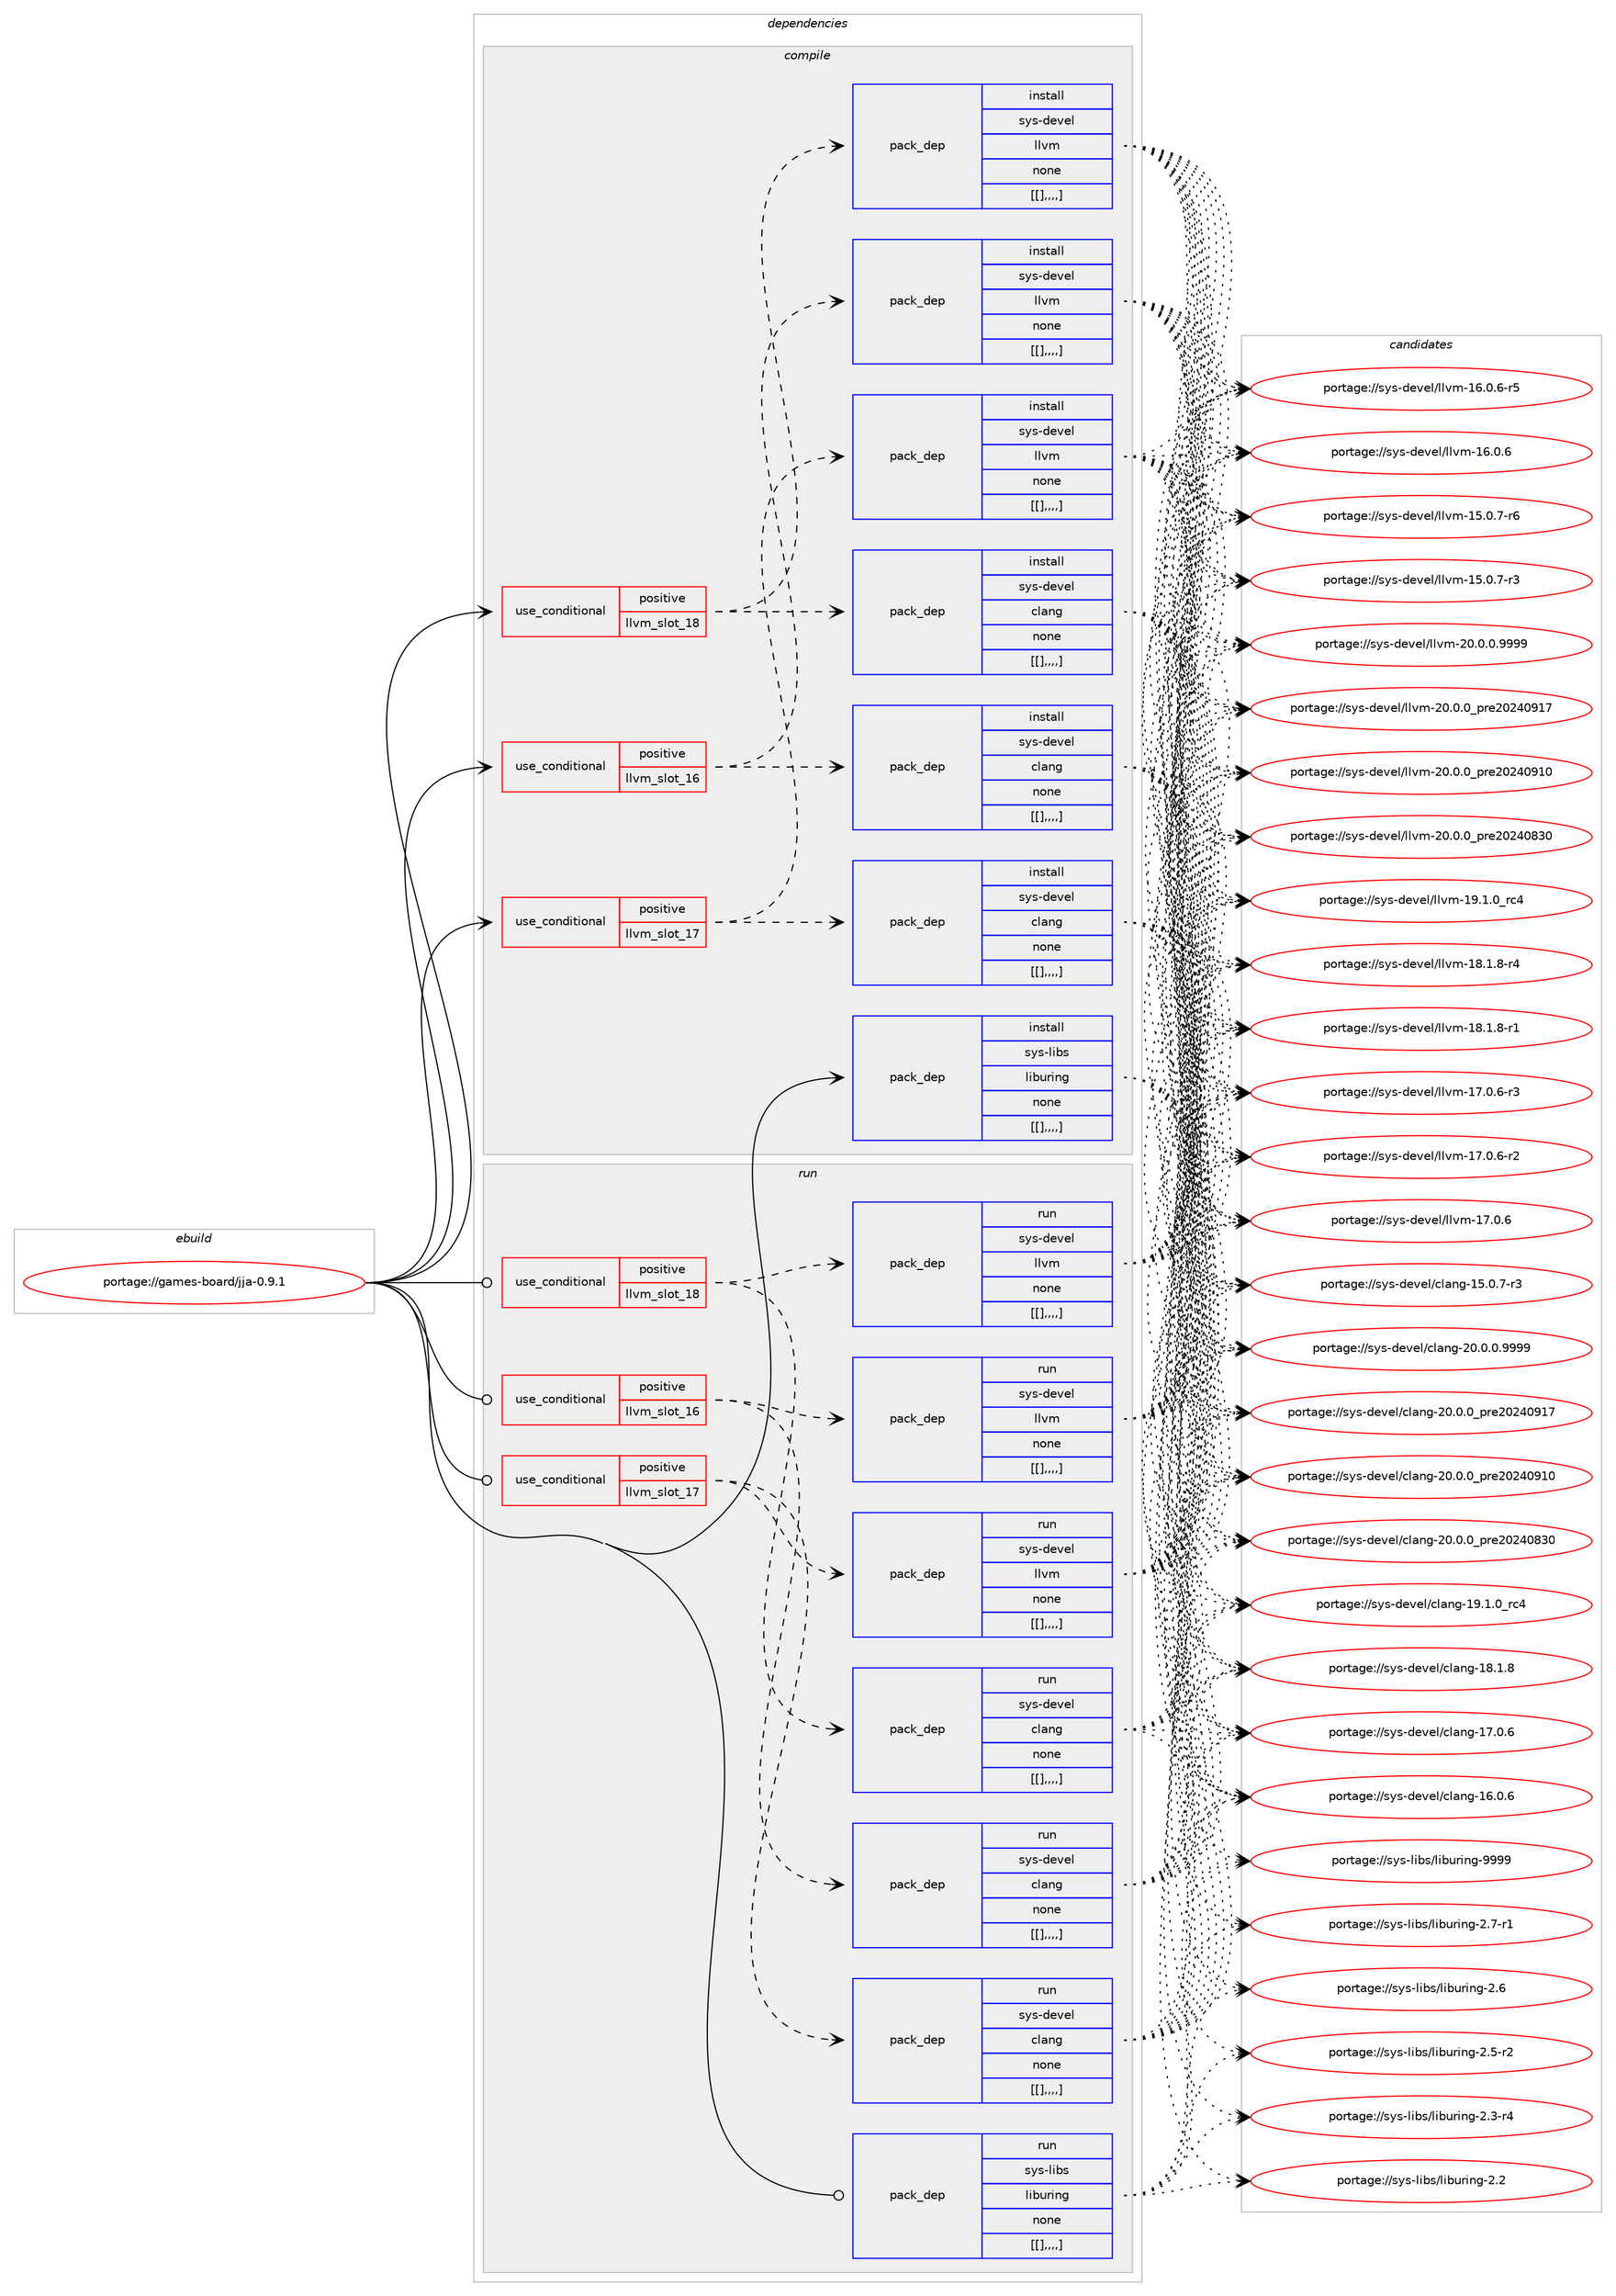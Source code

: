 digraph prolog {

# *************
# Graph options
# *************

newrank=true;
concentrate=true;
compound=true;
graph [rankdir=LR,fontname=Helvetica,fontsize=10,ranksep=1.5];#, ranksep=2.5, nodesep=0.2];
edge  [arrowhead=vee];
node  [fontname=Helvetica,fontsize=10];

# **********
# The ebuild
# **********

subgraph cluster_leftcol {
color=gray;
label=<<i>ebuild</i>>;
id [label="portage://games-board/jja-0.9.1", color=red, width=4, href="../games-board/jja-0.9.1.svg"];
}

# ****************
# The dependencies
# ****************

subgraph cluster_midcol {
color=gray;
label=<<i>dependencies</i>>;
subgraph cluster_compile {
fillcolor="#eeeeee";
style=filled;
label=<<i>compile</i>>;
subgraph cond64928 {
dependency230025 [label=<<TABLE BORDER="0" CELLBORDER="1" CELLSPACING="0" CELLPADDING="4"><TR><TD ROWSPAN="3" CELLPADDING="10">use_conditional</TD></TR><TR><TD>positive</TD></TR><TR><TD>llvm_slot_16</TD></TR></TABLE>>, shape=none, color=red];
subgraph pack163625 {
dependency230026 [label=<<TABLE BORDER="0" CELLBORDER="1" CELLSPACING="0" CELLPADDING="4" WIDTH="220"><TR><TD ROWSPAN="6" CELLPADDING="30">pack_dep</TD></TR><TR><TD WIDTH="110">install</TD></TR><TR><TD>sys-devel</TD></TR><TR><TD>clang</TD></TR><TR><TD>none</TD></TR><TR><TD>[[],,,,]</TD></TR></TABLE>>, shape=none, color=blue];
}
dependency230025:e -> dependency230026:w [weight=20,style="dashed",arrowhead="vee"];
subgraph pack163626 {
dependency230027 [label=<<TABLE BORDER="0" CELLBORDER="1" CELLSPACING="0" CELLPADDING="4" WIDTH="220"><TR><TD ROWSPAN="6" CELLPADDING="30">pack_dep</TD></TR><TR><TD WIDTH="110">install</TD></TR><TR><TD>sys-devel</TD></TR><TR><TD>llvm</TD></TR><TR><TD>none</TD></TR><TR><TD>[[],,,,]</TD></TR></TABLE>>, shape=none, color=blue];
}
dependency230025:e -> dependency230027:w [weight=20,style="dashed",arrowhead="vee"];
}
id:e -> dependency230025:w [weight=20,style="solid",arrowhead="vee"];
subgraph cond64929 {
dependency230028 [label=<<TABLE BORDER="0" CELLBORDER="1" CELLSPACING="0" CELLPADDING="4"><TR><TD ROWSPAN="3" CELLPADDING="10">use_conditional</TD></TR><TR><TD>positive</TD></TR><TR><TD>llvm_slot_17</TD></TR></TABLE>>, shape=none, color=red];
subgraph pack163627 {
dependency230029 [label=<<TABLE BORDER="0" CELLBORDER="1" CELLSPACING="0" CELLPADDING="4" WIDTH="220"><TR><TD ROWSPAN="6" CELLPADDING="30">pack_dep</TD></TR><TR><TD WIDTH="110">install</TD></TR><TR><TD>sys-devel</TD></TR><TR><TD>clang</TD></TR><TR><TD>none</TD></TR><TR><TD>[[],,,,]</TD></TR></TABLE>>, shape=none, color=blue];
}
dependency230028:e -> dependency230029:w [weight=20,style="dashed",arrowhead="vee"];
subgraph pack163628 {
dependency230030 [label=<<TABLE BORDER="0" CELLBORDER="1" CELLSPACING="0" CELLPADDING="4" WIDTH="220"><TR><TD ROWSPAN="6" CELLPADDING="30">pack_dep</TD></TR><TR><TD WIDTH="110">install</TD></TR><TR><TD>sys-devel</TD></TR><TR><TD>llvm</TD></TR><TR><TD>none</TD></TR><TR><TD>[[],,,,]</TD></TR></TABLE>>, shape=none, color=blue];
}
dependency230028:e -> dependency230030:w [weight=20,style="dashed",arrowhead="vee"];
}
id:e -> dependency230028:w [weight=20,style="solid",arrowhead="vee"];
subgraph cond64930 {
dependency230031 [label=<<TABLE BORDER="0" CELLBORDER="1" CELLSPACING="0" CELLPADDING="4"><TR><TD ROWSPAN="3" CELLPADDING="10">use_conditional</TD></TR><TR><TD>positive</TD></TR><TR><TD>llvm_slot_18</TD></TR></TABLE>>, shape=none, color=red];
subgraph pack163629 {
dependency230032 [label=<<TABLE BORDER="0" CELLBORDER="1" CELLSPACING="0" CELLPADDING="4" WIDTH="220"><TR><TD ROWSPAN="6" CELLPADDING="30">pack_dep</TD></TR><TR><TD WIDTH="110">install</TD></TR><TR><TD>sys-devel</TD></TR><TR><TD>clang</TD></TR><TR><TD>none</TD></TR><TR><TD>[[],,,,]</TD></TR></TABLE>>, shape=none, color=blue];
}
dependency230031:e -> dependency230032:w [weight=20,style="dashed",arrowhead="vee"];
subgraph pack163630 {
dependency230033 [label=<<TABLE BORDER="0" CELLBORDER="1" CELLSPACING="0" CELLPADDING="4" WIDTH="220"><TR><TD ROWSPAN="6" CELLPADDING="30">pack_dep</TD></TR><TR><TD WIDTH="110">install</TD></TR><TR><TD>sys-devel</TD></TR><TR><TD>llvm</TD></TR><TR><TD>none</TD></TR><TR><TD>[[],,,,]</TD></TR></TABLE>>, shape=none, color=blue];
}
dependency230031:e -> dependency230033:w [weight=20,style="dashed",arrowhead="vee"];
}
id:e -> dependency230031:w [weight=20,style="solid",arrowhead="vee"];
subgraph pack163631 {
dependency230034 [label=<<TABLE BORDER="0" CELLBORDER="1" CELLSPACING="0" CELLPADDING="4" WIDTH="220"><TR><TD ROWSPAN="6" CELLPADDING="30">pack_dep</TD></TR><TR><TD WIDTH="110">install</TD></TR><TR><TD>sys-libs</TD></TR><TR><TD>liburing</TD></TR><TR><TD>none</TD></TR><TR><TD>[[],,,,]</TD></TR></TABLE>>, shape=none, color=blue];
}
id:e -> dependency230034:w [weight=20,style="solid",arrowhead="vee"];
}
subgraph cluster_compileandrun {
fillcolor="#eeeeee";
style=filled;
label=<<i>compile and run</i>>;
}
subgraph cluster_run {
fillcolor="#eeeeee";
style=filled;
label=<<i>run</i>>;
subgraph cond64931 {
dependency230035 [label=<<TABLE BORDER="0" CELLBORDER="1" CELLSPACING="0" CELLPADDING="4"><TR><TD ROWSPAN="3" CELLPADDING="10">use_conditional</TD></TR><TR><TD>positive</TD></TR><TR><TD>llvm_slot_16</TD></TR></TABLE>>, shape=none, color=red];
subgraph pack163632 {
dependency230036 [label=<<TABLE BORDER="0" CELLBORDER="1" CELLSPACING="0" CELLPADDING="4" WIDTH="220"><TR><TD ROWSPAN="6" CELLPADDING="30">pack_dep</TD></TR><TR><TD WIDTH="110">run</TD></TR><TR><TD>sys-devel</TD></TR><TR><TD>clang</TD></TR><TR><TD>none</TD></TR><TR><TD>[[],,,,]</TD></TR></TABLE>>, shape=none, color=blue];
}
dependency230035:e -> dependency230036:w [weight=20,style="dashed",arrowhead="vee"];
subgraph pack163633 {
dependency230037 [label=<<TABLE BORDER="0" CELLBORDER="1" CELLSPACING="0" CELLPADDING="4" WIDTH="220"><TR><TD ROWSPAN="6" CELLPADDING="30">pack_dep</TD></TR><TR><TD WIDTH="110">run</TD></TR><TR><TD>sys-devel</TD></TR><TR><TD>llvm</TD></TR><TR><TD>none</TD></TR><TR><TD>[[],,,,]</TD></TR></TABLE>>, shape=none, color=blue];
}
dependency230035:e -> dependency230037:w [weight=20,style="dashed",arrowhead="vee"];
}
id:e -> dependency230035:w [weight=20,style="solid",arrowhead="odot"];
subgraph cond64932 {
dependency230038 [label=<<TABLE BORDER="0" CELLBORDER="1" CELLSPACING="0" CELLPADDING="4"><TR><TD ROWSPAN="3" CELLPADDING="10">use_conditional</TD></TR><TR><TD>positive</TD></TR><TR><TD>llvm_slot_17</TD></TR></TABLE>>, shape=none, color=red];
subgraph pack163634 {
dependency230039 [label=<<TABLE BORDER="0" CELLBORDER="1" CELLSPACING="0" CELLPADDING="4" WIDTH="220"><TR><TD ROWSPAN="6" CELLPADDING="30">pack_dep</TD></TR><TR><TD WIDTH="110">run</TD></TR><TR><TD>sys-devel</TD></TR><TR><TD>clang</TD></TR><TR><TD>none</TD></TR><TR><TD>[[],,,,]</TD></TR></TABLE>>, shape=none, color=blue];
}
dependency230038:e -> dependency230039:w [weight=20,style="dashed",arrowhead="vee"];
subgraph pack163635 {
dependency230040 [label=<<TABLE BORDER="0" CELLBORDER="1" CELLSPACING="0" CELLPADDING="4" WIDTH="220"><TR><TD ROWSPAN="6" CELLPADDING="30">pack_dep</TD></TR><TR><TD WIDTH="110">run</TD></TR><TR><TD>sys-devel</TD></TR><TR><TD>llvm</TD></TR><TR><TD>none</TD></TR><TR><TD>[[],,,,]</TD></TR></TABLE>>, shape=none, color=blue];
}
dependency230038:e -> dependency230040:w [weight=20,style="dashed",arrowhead="vee"];
}
id:e -> dependency230038:w [weight=20,style="solid",arrowhead="odot"];
subgraph cond64933 {
dependency230041 [label=<<TABLE BORDER="0" CELLBORDER="1" CELLSPACING="0" CELLPADDING="4"><TR><TD ROWSPAN="3" CELLPADDING="10">use_conditional</TD></TR><TR><TD>positive</TD></TR><TR><TD>llvm_slot_18</TD></TR></TABLE>>, shape=none, color=red];
subgraph pack163636 {
dependency230042 [label=<<TABLE BORDER="0" CELLBORDER="1" CELLSPACING="0" CELLPADDING="4" WIDTH="220"><TR><TD ROWSPAN="6" CELLPADDING="30">pack_dep</TD></TR><TR><TD WIDTH="110">run</TD></TR><TR><TD>sys-devel</TD></TR><TR><TD>clang</TD></TR><TR><TD>none</TD></TR><TR><TD>[[],,,,]</TD></TR></TABLE>>, shape=none, color=blue];
}
dependency230041:e -> dependency230042:w [weight=20,style="dashed",arrowhead="vee"];
subgraph pack163637 {
dependency230043 [label=<<TABLE BORDER="0" CELLBORDER="1" CELLSPACING="0" CELLPADDING="4" WIDTH="220"><TR><TD ROWSPAN="6" CELLPADDING="30">pack_dep</TD></TR><TR><TD WIDTH="110">run</TD></TR><TR><TD>sys-devel</TD></TR><TR><TD>llvm</TD></TR><TR><TD>none</TD></TR><TR><TD>[[],,,,]</TD></TR></TABLE>>, shape=none, color=blue];
}
dependency230041:e -> dependency230043:w [weight=20,style="dashed",arrowhead="vee"];
}
id:e -> dependency230041:w [weight=20,style="solid",arrowhead="odot"];
subgraph pack163638 {
dependency230044 [label=<<TABLE BORDER="0" CELLBORDER="1" CELLSPACING="0" CELLPADDING="4" WIDTH="220"><TR><TD ROWSPAN="6" CELLPADDING="30">pack_dep</TD></TR><TR><TD WIDTH="110">run</TD></TR><TR><TD>sys-libs</TD></TR><TR><TD>liburing</TD></TR><TR><TD>none</TD></TR><TR><TD>[[],,,,]</TD></TR></TABLE>>, shape=none, color=blue];
}
id:e -> dependency230044:w [weight=20,style="solid",arrowhead="odot"];
}
}

# **************
# The candidates
# **************

subgraph cluster_choices {
rank=same;
color=gray;
label=<<i>candidates</i>>;

subgraph choice163625 {
color=black;
nodesep=1;
choice11512111545100101118101108479910897110103455048464846484657575757 [label="portage://sys-devel/clang-20.0.0.9999", color=red, width=4,href="../sys-devel/clang-20.0.0.9999.svg"];
choice1151211154510010111810110847991089711010345504846484648951121141015048505248574955 [label="portage://sys-devel/clang-20.0.0_pre20240917", color=red, width=4,href="../sys-devel/clang-20.0.0_pre20240917.svg"];
choice1151211154510010111810110847991089711010345504846484648951121141015048505248574948 [label="portage://sys-devel/clang-20.0.0_pre20240910", color=red, width=4,href="../sys-devel/clang-20.0.0_pre20240910.svg"];
choice1151211154510010111810110847991089711010345504846484648951121141015048505248565148 [label="portage://sys-devel/clang-20.0.0_pre20240830", color=red, width=4,href="../sys-devel/clang-20.0.0_pre20240830.svg"];
choice1151211154510010111810110847991089711010345495746494648951149952 [label="portage://sys-devel/clang-19.1.0_rc4", color=red, width=4,href="../sys-devel/clang-19.1.0_rc4.svg"];
choice1151211154510010111810110847991089711010345495646494656 [label="portage://sys-devel/clang-18.1.8", color=red, width=4,href="../sys-devel/clang-18.1.8.svg"];
choice1151211154510010111810110847991089711010345495546484654 [label="portage://sys-devel/clang-17.0.6", color=red, width=4,href="../sys-devel/clang-17.0.6.svg"];
choice1151211154510010111810110847991089711010345495446484654 [label="portage://sys-devel/clang-16.0.6", color=red, width=4,href="../sys-devel/clang-16.0.6.svg"];
choice11512111545100101118101108479910897110103454953464846554511451 [label="portage://sys-devel/clang-15.0.7-r3", color=red, width=4,href="../sys-devel/clang-15.0.7-r3.svg"];
dependency230026:e -> choice11512111545100101118101108479910897110103455048464846484657575757:w [style=dotted,weight="100"];
dependency230026:e -> choice1151211154510010111810110847991089711010345504846484648951121141015048505248574955:w [style=dotted,weight="100"];
dependency230026:e -> choice1151211154510010111810110847991089711010345504846484648951121141015048505248574948:w [style=dotted,weight="100"];
dependency230026:e -> choice1151211154510010111810110847991089711010345504846484648951121141015048505248565148:w [style=dotted,weight="100"];
dependency230026:e -> choice1151211154510010111810110847991089711010345495746494648951149952:w [style=dotted,weight="100"];
dependency230026:e -> choice1151211154510010111810110847991089711010345495646494656:w [style=dotted,weight="100"];
dependency230026:e -> choice1151211154510010111810110847991089711010345495546484654:w [style=dotted,weight="100"];
dependency230026:e -> choice1151211154510010111810110847991089711010345495446484654:w [style=dotted,weight="100"];
dependency230026:e -> choice11512111545100101118101108479910897110103454953464846554511451:w [style=dotted,weight="100"];
}
subgraph choice163626 {
color=black;
nodesep=1;
choice1151211154510010111810110847108108118109455048464846484657575757 [label="portage://sys-devel/llvm-20.0.0.9999", color=red, width=4,href="../sys-devel/llvm-20.0.0.9999.svg"];
choice115121115451001011181011084710810811810945504846484648951121141015048505248574955 [label="portage://sys-devel/llvm-20.0.0_pre20240917", color=red, width=4,href="../sys-devel/llvm-20.0.0_pre20240917.svg"];
choice115121115451001011181011084710810811810945504846484648951121141015048505248574948 [label="portage://sys-devel/llvm-20.0.0_pre20240910", color=red, width=4,href="../sys-devel/llvm-20.0.0_pre20240910.svg"];
choice115121115451001011181011084710810811810945504846484648951121141015048505248565148 [label="portage://sys-devel/llvm-20.0.0_pre20240830", color=red, width=4,href="../sys-devel/llvm-20.0.0_pre20240830.svg"];
choice115121115451001011181011084710810811810945495746494648951149952 [label="portage://sys-devel/llvm-19.1.0_rc4", color=red, width=4,href="../sys-devel/llvm-19.1.0_rc4.svg"];
choice1151211154510010111810110847108108118109454956464946564511452 [label="portage://sys-devel/llvm-18.1.8-r4", color=red, width=4,href="../sys-devel/llvm-18.1.8-r4.svg"];
choice1151211154510010111810110847108108118109454956464946564511449 [label="portage://sys-devel/llvm-18.1.8-r1", color=red, width=4,href="../sys-devel/llvm-18.1.8-r1.svg"];
choice1151211154510010111810110847108108118109454955464846544511451 [label="portage://sys-devel/llvm-17.0.6-r3", color=red, width=4,href="../sys-devel/llvm-17.0.6-r3.svg"];
choice1151211154510010111810110847108108118109454955464846544511450 [label="portage://sys-devel/llvm-17.0.6-r2", color=red, width=4,href="../sys-devel/llvm-17.0.6-r2.svg"];
choice115121115451001011181011084710810811810945495546484654 [label="portage://sys-devel/llvm-17.0.6", color=red, width=4,href="../sys-devel/llvm-17.0.6.svg"];
choice1151211154510010111810110847108108118109454954464846544511453 [label="portage://sys-devel/llvm-16.0.6-r5", color=red, width=4,href="../sys-devel/llvm-16.0.6-r5.svg"];
choice115121115451001011181011084710810811810945495446484654 [label="portage://sys-devel/llvm-16.0.6", color=red, width=4,href="../sys-devel/llvm-16.0.6.svg"];
choice1151211154510010111810110847108108118109454953464846554511454 [label="portage://sys-devel/llvm-15.0.7-r6", color=red, width=4,href="../sys-devel/llvm-15.0.7-r6.svg"];
choice1151211154510010111810110847108108118109454953464846554511451 [label="portage://sys-devel/llvm-15.0.7-r3", color=red, width=4,href="../sys-devel/llvm-15.0.7-r3.svg"];
dependency230027:e -> choice1151211154510010111810110847108108118109455048464846484657575757:w [style=dotted,weight="100"];
dependency230027:e -> choice115121115451001011181011084710810811810945504846484648951121141015048505248574955:w [style=dotted,weight="100"];
dependency230027:e -> choice115121115451001011181011084710810811810945504846484648951121141015048505248574948:w [style=dotted,weight="100"];
dependency230027:e -> choice115121115451001011181011084710810811810945504846484648951121141015048505248565148:w [style=dotted,weight="100"];
dependency230027:e -> choice115121115451001011181011084710810811810945495746494648951149952:w [style=dotted,weight="100"];
dependency230027:e -> choice1151211154510010111810110847108108118109454956464946564511452:w [style=dotted,weight="100"];
dependency230027:e -> choice1151211154510010111810110847108108118109454956464946564511449:w [style=dotted,weight="100"];
dependency230027:e -> choice1151211154510010111810110847108108118109454955464846544511451:w [style=dotted,weight="100"];
dependency230027:e -> choice1151211154510010111810110847108108118109454955464846544511450:w [style=dotted,weight="100"];
dependency230027:e -> choice115121115451001011181011084710810811810945495546484654:w [style=dotted,weight="100"];
dependency230027:e -> choice1151211154510010111810110847108108118109454954464846544511453:w [style=dotted,weight="100"];
dependency230027:e -> choice115121115451001011181011084710810811810945495446484654:w [style=dotted,weight="100"];
dependency230027:e -> choice1151211154510010111810110847108108118109454953464846554511454:w [style=dotted,weight="100"];
dependency230027:e -> choice1151211154510010111810110847108108118109454953464846554511451:w [style=dotted,weight="100"];
}
subgraph choice163627 {
color=black;
nodesep=1;
choice11512111545100101118101108479910897110103455048464846484657575757 [label="portage://sys-devel/clang-20.0.0.9999", color=red, width=4,href="../sys-devel/clang-20.0.0.9999.svg"];
choice1151211154510010111810110847991089711010345504846484648951121141015048505248574955 [label="portage://sys-devel/clang-20.0.0_pre20240917", color=red, width=4,href="../sys-devel/clang-20.0.0_pre20240917.svg"];
choice1151211154510010111810110847991089711010345504846484648951121141015048505248574948 [label="portage://sys-devel/clang-20.0.0_pre20240910", color=red, width=4,href="../sys-devel/clang-20.0.0_pre20240910.svg"];
choice1151211154510010111810110847991089711010345504846484648951121141015048505248565148 [label="portage://sys-devel/clang-20.0.0_pre20240830", color=red, width=4,href="../sys-devel/clang-20.0.0_pre20240830.svg"];
choice1151211154510010111810110847991089711010345495746494648951149952 [label="portage://sys-devel/clang-19.1.0_rc4", color=red, width=4,href="../sys-devel/clang-19.1.0_rc4.svg"];
choice1151211154510010111810110847991089711010345495646494656 [label="portage://sys-devel/clang-18.1.8", color=red, width=4,href="../sys-devel/clang-18.1.8.svg"];
choice1151211154510010111810110847991089711010345495546484654 [label="portage://sys-devel/clang-17.0.6", color=red, width=4,href="../sys-devel/clang-17.0.6.svg"];
choice1151211154510010111810110847991089711010345495446484654 [label="portage://sys-devel/clang-16.0.6", color=red, width=4,href="../sys-devel/clang-16.0.6.svg"];
choice11512111545100101118101108479910897110103454953464846554511451 [label="portage://sys-devel/clang-15.0.7-r3", color=red, width=4,href="../sys-devel/clang-15.0.7-r3.svg"];
dependency230029:e -> choice11512111545100101118101108479910897110103455048464846484657575757:w [style=dotted,weight="100"];
dependency230029:e -> choice1151211154510010111810110847991089711010345504846484648951121141015048505248574955:w [style=dotted,weight="100"];
dependency230029:e -> choice1151211154510010111810110847991089711010345504846484648951121141015048505248574948:w [style=dotted,weight="100"];
dependency230029:e -> choice1151211154510010111810110847991089711010345504846484648951121141015048505248565148:w [style=dotted,weight="100"];
dependency230029:e -> choice1151211154510010111810110847991089711010345495746494648951149952:w [style=dotted,weight="100"];
dependency230029:e -> choice1151211154510010111810110847991089711010345495646494656:w [style=dotted,weight="100"];
dependency230029:e -> choice1151211154510010111810110847991089711010345495546484654:w [style=dotted,weight="100"];
dependency230029:e -> choice1151211154510010111810110847991089711010345495446484654:w [style=dotted,weight="100"];
dependency230029:e -> choice11512111545100101118101108479910897110103454953464846554511451:w [style=dotted,weight="100"];
}
subgraph choice163628 {
color=black;
nodesep=1;
choice1151211154510010111810110847108108118109455048464846484657575757 [label="portage://sys-devel/llvm-20.0.0.9999", color=red, width=4,href="../sys-devel/llvm-20.0.0.9999.svg"];
choice115121115451001011181011084710810811810945504846484648951121141015048505248574955 [label="portage://sys-devel/llvm-20.0.0_pre20240917", color=red, width=4,href="../sys-devel/llvm-20.0.0_pre20240917.svg"];
choice115121115451001011181011084710810811810945504846484648951121141015048505248574948 [label="portage://sys-devel/llvm-20.0.0_pre20240910", color=red, width=4,href="../sys-devel/llvm-20.0.0_pre20240910.svg"];
choice115121115451001011181011084710810811810945504846484648951121141015048505248565148 [label="portage://sys-devel/llvm-20.0.0_pre20240830", color=red, width=4,href="../sys-devel/llvm-20.0.0_pre20240830.svg"];
choice115121115451001011181011084710810811810945495746494648951149952 [label="portage://sys-devel/llvm-19.1.0_rc4", color=red, width=4,href="../sys-devel/llvm-19.1.0_rc4.svg"];
choice1151211154510010111810110847108108118109454956464946564511452 [label="portage://sys-devel/llvm-18.1.8-r4", color=red, width=4,href="../sys-devel/llvm-18.1.8-r4.svg"];
choice1151211154510010111810110847108108118109454956464946564511449 [label="portage://sys-devel/llvm-18.1.8-r1", color=red, width=4,href="../sys-devel/llvm-18.1.8-r1.svg"];
choice1151211154510010111810110847108108118109454955464846544511451 [label="portage://sys-devel/llvm-17.0.6-r3", color=red, width=4,href="../sys-devel/llvm-17.0.6-r3.svg"];
choice1151211154510010111810110847108108118109454955464846544511450 [label="portage://sys-devel/llvm-17.0.6-r2", color=red, width=4,href="../sys-devel/llvm-17.0.6-r2.svg"];
choice115121115451001011181011084710810811810945495546484654 [label="portage://sys-devel/llvm-17.0.6", color=red, width=4,href="../sys-devel/llvm-17.0.6.svg"];
choice1151211154510010111810110847108108118109454954464846544511453 [label="portage://sys-devel/llvm-16.0.6-r5", color=red, width=4,href="../sys-devel/llvm-16.0.6-r5.svg"];
choice115121115451001011181011084710810811810945495446484654 [label="portage://sys-devel/llvm-16.0.6", color=red, width=4,href="../sys-devel/llvm-16.0.6.svg"];
choice1151211154510010111810110847108108118109454953464846554511454 [label="portage://sys-devel/llvm-15.0.7-r6", color=red, width=4,href="../sys-devel/llvm-15.0.7-r6.svg"];
choice1151211154510010111810110847108108118109454953464846554511451 [label="portage://sys-devel/llvm-15.0.7-r3", color=red, width=4,href="../sys-devel/llvm-15.0.7-r3.svg"];
dependency230030:e -> choice1151211154510010111810110847108108118109455048464846484657575757:w [style=dotted,weight="100"];
dependency230030:e -> choice115121115451001011181011084710810811810945504846484648951121141015048505248574955:w [style=dotted,weight="100"];
dependency230030:e -> choice115121115451001011181011084710810811810945504846484648951121141015048505248574948:w [style=dotted,weight="100"];
dependency230030:e -> choice115121115451001011181011084710810811810945504846484648951121141015048505248565148:w [style=dotted,weight="100"];
dependency230030:e -> choice115121115451001011181011084710810811810945495746494648951149952:w [style=dotted,weight="100"];
dependency230030:e -> choice1151211154510010111810110847108108118109454956464946564511452:w [style=dotted,weight="100"];
dependency230030:e -> choice1151211154510010111810110847108108118109454956464946564511449:w [style=dotted,weight="100"];
dependency230030:e -> choice1151211154510010111810110847108108118109454955464846544511451:w [style=dotted,weight="100"];
dependency230030:e -> choice1151211154510010111810110847108108118109454955464846544511450:w [style=dotted,weight="100"];
dependency230030:e -> choice115121115451001011181011084710810811810945495546484654:w [style=dotted,weight="100"];
dependency230030:e -> choice1151211154510010111810110847108108118109454954464846544511453:w [style=dotted,weight="100"];
dependency230030:e -> choice115121115451001011181011084710810811810945495446484654:w [style=dotted,weight="100"];
dependency230030:e -> choice1151211154510010111810110847108108118109454953464846554511454:w [style=dotted,weight="100"];
dependency230030:e -> choice1151211154510010111810110847108108118109454953464846554511451:w [style=dotted,weight="100"];
}
subgraph choice163629 {
color=black;
nodesep=1;
choice11512111545100101118101108479910897110103455048464846484657575757 [label="portage://sys-devel/clang-20.0.0.9999", color=red, width=4,href="../sys-devel/clang-20.0.0.9999.svg"];
choice1151211154510010111810110847991089711010345504846484648951121141015048505248574955 [label="portage://sys-devel/clang-20.0.0_pre20240917", color=red, width=4,href="../sys-devel/clang-20.0.0_pre20240917.svg"];
choice1151211154510010111810110847991089711010345504846484648951121141015048505248574948 [label="portage://sys-devel/clang-20.0.0_pre20240910", color=red, width=4,href="../sys-devel/clang-20.0.0_pre20240910.svg"];
choice1151211154510010111810110847991089711010345504846484648951121141015048505248565148 [label="portage://sys-devel/clang-20.0.0_pre20240830", color=red, width=4,href="../sys-devel/clang-20.0.0_pre20240830.svg"];
choice1151211154510010111810110847991089711010345495746494648951149952 [label="portage://sys-devel/clang-19.1.0_rc4", color=red, width=4,href="../sys-devel/clang-19.1.0_rc4.svg"];
choice1151211154510010111810110847991089711010345495646494656 [label="portage://sys-devel/clang-18.1.8", color=red, width=4,href="../sys-devel/clang-18.1.8.svg"];
choice1151211154510010111810110847991089711010345495546484654 [label="portage://sys-devel/clang-17.0.6", color=red, width=4,href="../sys-devel/clang-17.0.6.svg"];
choice1151211154510010111810110847991089711010345495446484654 [label="portage://sys-devel/clang-16.0.6", color=red, width=4,href="../sys-devel/clang-16.0.6.svg"];
choice11512111545100101118101108479910897110103454953464846554511451 [label="portage://sys-devel/clang-15.0.7-r3", color=red, width=4,href="../sys-devel/clang-15.0.7-r3.svg"];
dependency230032:e -> choice11512111545100101118101108479910897110103455048464846484657575757:w [style=dotted,weight="100"];
dependency230032:e -> choice1151211154510010111810110847991089711010345504846484648951121141015048505248574955:w [style=dotted,weight="100"];
dependency230032:e -> choice1151211154510010111810110847991089711010345504846484648951121141015048505248574948:w [style=dotted,weight="100"];
dependency230032:e -> choice1151211154510010111810110847991089711010345504846484648951121141015048505248565148:w [style=dotted,weight="100"];
dependency230032:e -> choice1151211154510010111810110847991089711010345495746494648951149952:w [style=dotted,weight="100"];
dependency230032:e -> choice1151211154510010111810110847991089711010345495646494656:w [style=dotted,weight="100"];
dependency230032:e -> choice1151211154510010111810110847991089711010345495546484654:w [style=dotted,weight="100"];
dependency230032:e -> choice1151211154510010111810110847991089711010345495446484654:w [style=dotted,weight="100"];
dependency230032:e -> choice11512111545100101118101108479910897110103454953464846554511451:w [style=dotted,weight="100"];
}
subgraph choice163630 {
color=black;
nodesep=1;
choice1151211154510010111810110847108108118109455048464846484657575757 [label="portage://sys-devel/llvm-20.0.0.9999", color=red, width=4,href="../sys-devel/llvm-20.0.0.9999.svg"];
choice115121115451001011181011084710810811810945504846484648951121141015048505248574955 [label="portage://sys-devel/llvm-20.0.0_pre20240917", color=red, width=4,href="../sys-devel/llvm-20.0.0_pre20240917.svg"];
choice115121115451001011181011084710810811810945504846484648951121141015048505248574948 [label="portage://sys-devel/llvm-20.0.0_pre20240910", color=red, width=4,href="../sys-devel/llvm-20.0.0_pre20240910.svg"];
choice115121115451001011181011084710810811810945504846484648951121141015048505248565148 [label="portage://sys-devel/llvm-20.0.0_pre20240830", color=red, width=4,href="../sys-devel/llvm-20.0.0_pre20240830.svg"];
choice115121115451001011181011084710810811810945495746494648951149952 [label="portage://sys-devel/llvm-19.1.0_rc4", color=red, width=4,href="../sys-devel/llvm-19.1.0_rc4.svg"];
choice1151211154510010111810110847108108118109454956464946564511452 [label="portage://sys-devel/llvm-18.1.8-r4", color=red, width=4,href="../sys-devel/llvm-18.1.8-r4.svg"];
choice1151211154510010111810110847108108118109454956464946564511449 [label="portage://sys-devel/llvm-18.1.8-r1", color=red, width=4,href="../sys-devel/llvm-18.1.8-r1.svg"];
choice1151211154510010111810110847108108118109454955464846544511451 [label="portage://sys-devel/llvm-17.0.6-r3", color=red, width=4,href="../sys-devel/llvm-17.0.6-r3.svg"];
choice1151211154510010111810110847108108118109454955464846544511450 [label="portage://sys-devel/llvm-17.0.6-r2", color=red, width=4,href="../sys-devel/llvm-17.0.6-r2.svg"];
choice115121115451001011181011084710810811810945495546484654 [label="portage://sys-devel/llvm-17.0.6", color=red, width=4,href="../sys-devel/llvm-17.0.6.svg"];
choice1151211154510010111810110847108108118109454954464846544511453 [label="portage://sys-devel/llvm-16.0.6-r5", color=red, width=4,href="../sys-devel/llvm-16.0.6-r5.svg"];
choice115121115451001011181011084710810811810945495446484654 [label="portage://sys-devel/llvm-16.0.6", color=red, width=4,href="../sys-devel/llvm-16.0.6.svg"];
choice1151211154510010111810110847108108118109454953464846554511454 [label="portage://sys-devel/llvm-15.0.7-r6", color=red, width=4,href="../sys-devel/llvm-15.0.7-r6.svg"];
choice1151211154510010111810110847108108118109454953464846554511451 [label="portage://sys-devel/llvm-15.0.7-r3", color=red, width=4,href="../sys-devel/llvm-15.0.7-r3.svg"];
dependency230033:e -> choice1151211154510010111810110847108108118109455048464846484657575757:w [style=dotted,weight="100"];
dependency230033:e -> choice115121115451001011181011084710810811810945504846484648951121141015048505248574955:w [style=dotted,weight="100"];
dependency230033:e -> choice115121115451001011181011084710810811810945504846484648951121141015048505248574948:w [style=dotted,weight="100"];
dependency230033:e -> choice115121115451001011181011084710810811810945504846484648951121141015048505248565148:w [style=dotted,weight="100"];
dependency230033:e -> choice115121115451001011181011084710810811810945495746494648951149952:w [style=dotted,weight="100"];
dependency230033:e -> choice1151211154510010111810110847108108118109454956464946564511452:w [style=dotted,weight="100"];
dependency230033:e -> choice1151211154510010111810110847108108118109454956464946564511449:w [style=dotted,weight="100"];
dependency230033:e -> choice1151211154510010111810110847108108118109454955464846544511451:w [style=dotted,weight="100"];
dependency230033:e -> choice1151211154510010111810110847108108118109454955464846544511450:w [style=dotted,weight="100"];
dependency230033:e -> choice115121115451001011181011084710810811810945495546484654:w [style=dotted,weight="100"];
dependency230033:e -> choice1151211154510010111810110847108108118109454954464846544511453:w [style=dotted,weight="100"];
dependency230033:e -> choice115121115451001011181011084710810811810945495446484654:w [style=dotted,weight="100"];
dependency230033:e -> choice1151211154510010111810110847108108118109454953464846554511454:w [style=dotted,weight="100"];
dependency230033:e -> choice1151211154510010111810110847108108118109454953464846554511451:w [style=dotted,weight="100"];
}
subgraph choice163631 {
color=black;
nodesep=1;
choice115121115451081059811547108105981171141051101034557575757 [label="portage://sys-libs/liburing-9999", color=red, width=4,href="../sys-libs/liburing-9999.svg"];
choice11512111545108105981154710810598117114105110103455046554511449 [label="portage://sys-libs/liburing-2.7-r1", color=red, width=4,href="../sys-libs/liburing-2.7-r1.svg"];
choice1151211154510810598115471081059811711410511010345504654 [label="portage://sys-libs/liburing-2.6", color=red, width=4,href="../sys-libs/liburing-2.6.svg"];
choice11512111545108105981154710810598117114105110103455046534511450 [label="portage://sys-libs/liburing-2.5-r2", color=red, width=4,href="../sys-libs/liburing-2.5-r2.svg"];
choice11512111545108105981154710810598117114105110103455046514511452 [label="portage://sys-libs/liburing-2.3-r4", color=red, width=4,href="../sys-libs/liburing-2.3-r4.svg"];
choice1151211154510810598115471081059811711410511010345504650 [label="portage://sys-libs/liburing-2.2", color=red, width=4,href="../sys-libs/liburing-2.2.svg"];
dependency230034:e -> choice115121115451081059811547108105981171141051101034557575757:w [style=dotted,weight="100"];
dependency230034:e -> choice11512111545108105981154710810598117114105110103455046554511449:w [style=dotted,weight="100"];
dependency230034:e -> choice1151211154510810598115471081059811711410511010345504654:w [style=dotted,weight="100"];
dependency230034:e -> choice11512111545108105981154710810598117114105110103455046534511450:w [style=dotted,weight="100"];
dependency230034:e -> choice11512111545108105981154710810598117114105110103455046514511452:w [style=dotted,weight="100"];
dependency230034:e -> choice1151211154510810598115471081059811711410511010345504650:w [style=dotted,weight="100"];
}
subgraph choice163632 {
color=black;
nodesep=1;
choice11512111545100101118101108479910897110103455048464846484657575757 [label="portage://sys-devel/clang-20.0.0.9999", color=red, width=4,href="../sys-devel/clang-20.0.0.9999.svg"];
choice1151211154510010111810110847991089711010345504846484648951121141015048505248574955 [label="portage://sys-devel/clang-20.0.0_pre20240917", color=red, width=4,href="../sys-devel/clang-20.0.0_pre20240917.svg"];
choice1151211154510010111810110847991089711010345504846484648951121141015048505248574948 [label="portage://sys-devel/clang-20.0.0_pre20240910", color=red, width=4,href="../sys-devel/clang-20.0.0_pre20240910.svg"];
choice1151211154510010111810110847991089711010345504846484648951121141015048505248565148 [label="portage://sys-devel/clang-20.0.0_pre20240830", color=red, width=4,href="../sys-devel/clang-20.0.0_pre20240830.svg"];
choice1151211154510010111810110847991089711010345495746494648951149952 [label="portage://sys-devel/clang-19.1.0_rc4", color=red, width=4,href="../sys-devel/clang-19.1.0_rc4.svg"];
choice1151211154510010111810110847991089711010345495646494656 [label="portage://sys-devel/clang-18.1.8", color=red, width=4,href="../sys-devel/clang-18.1.8.svg"];
choice1151211154510010111810110847991089711010345495546484654 [label="portage://sys-devel/clang-17.0.6", color=red, width=4,href="../sys-devel/clang-17.0.6.svg"];
choice1151211154510010111810110847991089711010345495446484654 [label="portage://sys-devel/clang-16.0.6", color=red, width=4,href="../sys-devel/clang-16.0.6.svg"];
choice11512111545100101118101108479910897110103454953464846554511451 [label="portage://sys-devel/clang-15.0.7-r3", color=red, width=4,href="../sys-devel/clang-15.0.7-r3.svg"];
dependency230036:e -> choice11512111545100101118101108479910897110103455048464846484657575757:w [style=dotted,weight="100"];
dependency230036:e -> choice1151211154510010111810110847991089711010345504846484648951121141015048505248574955:w [style=dotted,weight="100"];
dependency230036:e -> choice1151211154510010111810110847991089711010345504846484648951121141015048505248574948:w [style=dotted,weight="100"];
dependency230036:e -> choice1151211154510010111810110847991089711010345504846484648951121141015048505248565148:w [style=dotted,weight="100"];
dependency230036:e -> choice1151211154510010111810110847991089711010345495746494648951149952:w [style=dotted,weight="100"];
dependency230036:e -> choice1151211154510010111810110847991089711010345495646494656:w [style=dotted,weight="100"];
dependency230036:e -> choice1151211154510010111810110847991089711010345495546484654:w [style=dotted,weight="100"];
dependency230036:e -> choice1151211154510010111810110847991089711010345495446484654:w [style=dotted,weight="100"];
dependency230036:e -> choice11512111545100101118101108479910897110103454953464846554511451:w [style=dotted,weight="100"];
}
subgraph choice163633 {
color=black;
nodesep=1;
choice1151211154510010111810110847108108118109455048464846484657575757 [label="portage://sys-devel/llvm-20.0.0.9999", color=red, width=4,href="../sys-devel/llvm-20.0.0.9999.svg"];
choice115121115451001011181011084710810811810945504846484648951121141015048505248574955 [label="portage://sys-devel/llvm-20.0.0_pre20240917", color=red, width=4,href="../sys-devel/llvm-20.0.0_pre20240917.svg"];
choice115121115451001011181011084710810811810945504846484648951121141015048505248574948 [label="portage://sys-devel/llvm-20.0.0_pre20240910", color=red, width=4,href="../sys-devel/llvm-20.0.0_pre20240910.svg"];
choice115121115451001011181011084710810811810945504846484648951121141015048505248565148 [label="portage://sys-devel/llvm-20.0.0_pre20240830", color=red, width=4,href="../sys-devel/llvm-20.0.0_pre20240830.svg"];
choice115121115451001011181011084710810811810945495746494648951149952 [label="portage://sys-devel/llvm-19.1.0_rc4", color=red, width=4,href="../sys-devel/llvm-19.1.0_rc4.svg"];
choice1151211154510010111810110847108108118109454956464946564511452 [label="portage://sys-devel/llvm-18.1.8-r4", color=red, width=4,href="../sys-devel/llvm-18.1.8-r4.svg"];
choice1151211154510010111810110847108108118109454956464946564511449 [label="portage://sys-devel/llvm-18.1.8-r1", color=red, width=4,href="../sys-devel/llvm-18.1.8-r1.svg"];
choice1151211154510010111810110847108108118109454955464846544511451 [label="portage://sys-devel/llvm-17.0.6-r3", color=red, width=4,href="../sys-devel/llvm-17.0.6-r3.svg"];
choice1151211154510010111810110847108108118109454955464846544511450 [label="portage://sys-devel/llvm-17.0.6-r2", color=red, width=4,href="../sys-devel/llvm-17.0.6-r2.svg"];
choice115121115451001011181011084710810811810945495546484654 [label="portage://sys-devel/llvm-17.0.6", color=red, width=4,href="../sys-devel/llvm-17.0.6.svg"];
choice1151211154510010111810110847108108118109454954464846544511453 [label="portage://sys-devel/llvm-16.0.6-r5", color=red, width=4,href="../sys-devel/llvm-16.0.6-r5.svg"];
choice115121115451001011181011084710810811810945495446484654 [label="portage://sys-devel/llvm-16.0.6", color=red, width=4,href="../sys-devel/llvm-16.0.6.svg"];
choice1151211154510010111810110847108108118109454953464846554511454 [label="portage://sys-devel/llvm-15.0.7-r6", color=red, width=4,href="../sys-devel/llvm-15.0.7-r6.svg"];
choice1151211154510010111810110847108108118109454953464846554511451 [label="portage://sys-devel/llvm-15.0.7-r3", color=red, width=4,href="../sys-devel/llvm-15.0.7-r3.svg"];
dependency230037:e -> choice1151211154510010111810110847108108118109455048464846484657575757:w [style=dotted,weight="100"];
dependency230037:e -> choice115121115451001011181011084710810811810945504846484648951121141015048505248574955:w [style=dotted,weight="100"];
dependency230037:e -> choice115121115451001011181011084710810811810945504846484648951121141015048505248574948:w [style=dotted,weight="100"];
dependency230037:e -> choice115121115451001011181011084710810811810945504846484648951121141015048505248565148:w [style=dotted,weight="100"];
dependency230037:e -> choice115121115451001011181011084710810811810945495746494648951149952:w [style=dotted,weight="100"];
dependency230037:e -> choice1151211154510010111810110847108108118109454956464946564511452:w [style=dotted,weight="100"];
dependency230037:e -> choice1151211154510010111810110847108108118109454956464946564511449:w [style=dotted,weight="100"];
dependency230037:e -> choice1151211154510010111810110847108108118109454955464846544511451:w [style=dotted,weight="100"];
dependency230037:e -> choice1151211154510010111810110847108108118109454955464846544511450:w [style=dotted,weight="100"];
dependency230037:e -> choice115121115451001011181011084710810811810945495546484654:w [style=dotted,weight="100"];
dependency230037:e -> choice1151211154510010111810110847108108118109454954464846544511453:w [style=dotted,weight="100"];
dependency230037:e -> choice115121115451001011181011084710810811810945495446484654:w [style=dotted,weight="100"];
dependency230037:e -> choice1151211154510010111810110847108108118109454953464846554511454:w [style=dotted,weight="100"];
dependency230037:e -> choice1151211154510010111810110847108108118109454953464846554511451:w [style=dotted,weight="100"];
}
subgraph choice163634 {
color=black;
nodesep=1;
choice11512111545100101118101108479910897110103455048464846484657575757 [label="portage://sys-devel/clang-20.0.0.9999", color=red, width=4,href="../sys-devel/clang-20.0.0.9999.svg"];
choice1151211154510010111810110847991089711010345504846484648951121141015048505248574955 [label="portage://sys-devel/clang-20.0.0_pre20240917", color=red, width=4,href="../sys-devel/clang-20.0.0_pre20240917.svg"];
choice1151211154510010111810110847991089711010345504846484648951121141015048505248574948 [label="portage://sys-devel/clang-20.0.0_pre20240910", color=red, width=4,href="../sys-devel/clang-20.0.0_pre20240910.svg"];
choice1151211154510010111810110847991089711010345504846484648951121141015048505248565148 [label="portage://sys-devel/clang-20.0.0_pre20240830", color=red, width=4,href="../sys-devel/clang-20.0.0_pre20240830.svg"];
choice1151211154510010111810110847991089711010345495746494648951149952 [label="portage://sys-devel/clang-19.1.0_rc4", color=red, width=4,href="../sys-devel/clang-19.1.0_rc4.svg"];
choice1151211154510010111810110847991089711010345495646494656 [label="portage://sys-devel/clang-18.1.8", color=red, width=4,href="../sys-devel/clang-18.1.8.svg"];
choice1151211154510010111810110847991089711010345495546484654 [label="portage://sys-devel/clang-17.0.6", color=red, width=4,href="../sys-devel/clang-17.0.6.svg"];
choice1151211154510010111810110847991089711010345495446484654 [label="portage://sys-devel/clang-16.0.6", color=red, width=4,href="../sys-devel/clang-16.0.6.svg"];
choice11512111545100101118101108479910897110103454953464846554511451 [label="portage://sys-devel/clang-15.0.7-r3", color=red, width=4,href="../sys-devel/clang-15.0.7-r3.svg"];
dependency230039:e -> choice11512111545100101118101108479910897110103455048464846484657575757:w [style=dotted,weight="100"];
dependency230039:e -> choice1151211154510010111810110847991089711010345504846484648951121141015048505248574955:w [style=dotted,weight="100"];
dependency230039:e -> choice1151211154510010111810110847991089711010345504846484648951121141015048505248574948:w [style=dotted,weight="100"];
dependency230039:e -> choice1151211154510010111810110847991089711010345504846484648951121141015048505248565148:w [style=dotted,weight="100"];
dependency230039:e -> choice1151211154510010111810110847991089711010345495746494648951149952:w [style=dotted,weight="100"];
dependency230039:e -> choice1151211154510010111810110847991089711010345495646494656:w [style=dotted,weight="100"];
dependency230039:e -> choice1151211154510010111810110847991089711010345495546484654:w [style=dotted,weight="100"];
dependency230039:e -> choice1151211154510010111810110847991089711010345495446484654:w [style=dotted,weight="100"];
dependency230039:e -> choice11512111545100101118101108479910897110103454953464846554511451:w [style=dotted,weight="100"];
}
subgraph choice163635 {
color=black;
nodesep=1;
choice1151211154510010111810110847108108118109455048464846484657575757 [label="portage://sys-devel/llvm-20.0.0.9999", color=red, width=4,href="../sys-devel/llvm-20.0.0.9999.svg"];
choice115121115451001011181011084710810811810945504846484648951121141015048505248574955 [label="portage://sys-devel/llvm-20.0.0_pre20240917", color=red, width=4,href="../sys-devel/llvm-20.0.0_pre20240917.svg"];
choice115121115451001011181011084710810811810945504846484648951121141015048505248574948 [label="portage://sys-devel/llvm-20.0.0_pre20240910", color=red, width=4,href="../sys-devel/llvm-20.0.0_pre20240910.svg"];
choice115121115451001011181011084710810811810945504846484648951121141015048505248565148 [label="portage://sys-devel/llvm-20.0.0_pre20240830", color=red, width=4,href="../sys-devel/llvm-20.0.0_pre20240830.svg"];
choice115121115451001011181011084710810811810945495746494648951149952 [label="portage://sys-devel/llvm-19.1.0_rc4", color=red, width=4,href="../sys-devel/llvm-19.1.0_rc4.svg"];
choice1151211154510010111810110847108108118109454956464946564511452 [label="portage://sys-devel/llvm-18.1.8-r4", color=red, width=4,href="../sys-devel/llvm-18.1.8-r4.svg"];
choice1151211154510010111810110847108108118109454956464946564511449 [label="portage://sys-devel/llvm-18.1.8-r1", color=red, width=4,href="../sys-devel/llvm-18.1.8-r1.svg"];
choice1151211154510010111810110847108108118109454955464846544511451 [label="portage://sys-devel/llvm-17.0.6-r3", color=red, width=4,href="../sys-devel/llvm-17.0.6-r3.svg"];
choice1151211154510010111810110847108108118109454955464846544511450 [label="portage://sys-devel/llvm-17.0.6-r2", color=red, width=4,href="../sys-devel/llvm-17.0.6-r2.svg"];
choice115121115451001011181011084710810811810945495546484654 [label="portage://sys-devel/llvm-17.0.6", color=red, width=4,href="../sys-devel/llvm-17.0.6.svg"];
choice1151211154510010111810110847108108118109454954464846544511453 [label="portage://sys-devel/llvm-16.0.6-r5", color=red, width=4,href="../sys-devel/llvm-16.0.6-r5.svg"];
choice115121115451001011181011084710810811810945495446484654 [label="portage://sys-devel/llvm-16.0.6", color=red, width=4,href="../sys-devel/llvm-16.0.6.svg"];
choice1151211154510010111810110847108108118109454953464846554511454 [label="portage://sys-devel/llvm-15.0.7-r6", color=red, width=4,href="../sys-devel/llvm-15.0.7-r6.svg"];
choice1151211154510010111810110847108108118109454953464846554511451 [label="portage://sys-devel/llvm-15.0.7-r3", color=red, width=4,href="../sys-devel/llvm-15.0.7-r3.svg"];
dependency230040:e -> choice1151211154510010111810110847108108118109455048464846484657575757:w [style=dotted,weight="100"];
dependency230040:e -> choice115121115451001011181011084710810811810945504846484648951121141015048505248574955:w [style=dotted,weight="100"];
dependency230040:e -> choice115121115451001011181011084710810811810945504846484648951121141015048505248574948:w [style=dotted,weight="100"];
dependency230040:e -> choice115121115451001011181011084710810811810945504846484648951121141015048505248565148:w [style=dotted,weight="100"];
dependency230040:e -> choice115121115451001011181011084710810811810945495746494648951149952:w [style=dotted,weight="100"];
dependency230040:e -> choice1151211154510010111810110847108108118109454956464946564511452:w [style=dotted,weight="100"];
dependency230040:e -> choice1151211154510010111810110847108108118109454956464946564511449:w [style=dotted,weight="100"];
dependency230040:e -> choice1151211154510010111810110847108108118109454955464846544511451:w [style=dotted,weight="100"];
dependency230040:e -> choice1151211154510010111810110847108108118109454955464846544511450:w [style=dotted,weight="100"];
dependency230040:e -> choice115121115451001011181011084710810811810945495546484654:w [style=dotted,weight="100"];
dependency230040:e -> choice1151211154510010111810110847108108118109454954464846544511453:w [style=dotted,weight="100"];
dependency230040:e -> choice115121115451001011181011084710810811810945495446484654:w [style=dotted,weight="100"];
dependency230040:e -> choice1151211154510010111810110847108108118109454953464846554511454:w [style=dotted,weight="100"];
dependency230040:e -> choice1151211154510010111810110847108108118109454953464846554511451:w [style=dotted,weight="100"];
}
subgraph choice163636 {
color=black;
nodesep=1;
choice11512111545100101118101108479910897110103455048464846484657575757 [label="portage://sys-devel/clang-20.0.0.9999", color=red, width=4,href="../sys-devel/clang-20.0.0.9999.svg"];
choice1151211154510010111810110847991089711010345504846484648951121141015048505248574955 [label="portage://sys-devel/clang-20.0.0_pre20240917", color=red, width=4,href="../sys-devel/clang-20.0.0_pre20240917.svg"];
choice1151211154510010111810110847991089711010345504846484648951121141015048505248574948 [label="portage://sys-devel/clang-20.0.0_pre20240910", color=red, width=4,href="../sys-devel/clang-20.0.0_pre20240910.svg"];
choice1151211154510010111810110847991089711010345504846484648951121141015048505248565148 [label="portage://sys-devel/clang-20.0.0_pre20240830", color=red, width=4,href="../sys-devel/clang-20.0.0_pre20240830.svg"];
choice1151211154510010111810110847991089711010345495746494648951149952 [label="portage://sys-devel/clang-19.1.0_rc4", color=red, width=4,href="../sys-devel/clang-19.1.0_rc4.svg"];
choice1151211154510010111810110847991089711010345495646494656 [label="portage://sys-devel/clang-18.1.8", color=red, width=4,href="../sys-devel/clang-18.1.8.svg"];
choice1151211154510010111810110847991089711010345495546484654 [label="portage://sys-devel/clang-17.0.6", color=red, width=4,href="../sys-devel/clang-17.0.6.svg"];
choice1151211154510010111810110847991089711010345495446484654 [label="portage://sys-devel/clang-16.0.6", color=red, width=4,href="../sys-devel/clang-16.0.6.svg"];
choice11512111545100101118101108479910897110103454953464846554511451 [label="portage://sys-devel/clang-15.0.7-r3", color=red, width=4,href="../sys-devel/clang-15.0.7-r3.svg"];
dependency230042:e -> choice11512111545100101118101108479910897110103455048464846484657575757:w [style=dotted,weight="100"];
dependency230042:e -> choice1151211154510010111810110847991089711010345504846484648951121141015048505248574955:w [style=dotted,weight="100"];
dependency230042:e -> choice1151211154510010111810110847991089711010345504846484648951121141015048505248574948:w [style=dotted,weight="100"];
dependency230042:e -> choice1151211154510010111810110847991089711010345504846484648951121141015048505248565148:w [style=dotted,weight="100"];
dependency230042:e -> choice1151211154510010111810110847991089711010345495746494648951149952:w [style=dotted,weight="100"];
dependency230042:e -> choice1151211154510010111810110847991089711010345495646494656:w [style=dotted,weight="100"];
dependency230042:e -> choice1151211154510010111810110847991089711010345495546484654:w [style=dotted,weight="100"];
dependency230042:e -> choice1151211154510010111810110847991089711010345495446484654:w [style=dotted,weight="100"];
dependency230042:e -> choice11512111545100101118101108479910897110103454953464846554511451:w [style=dotted,weight="100"];
}
subgraph choice163637 {
color=black;
nodesep=1;
choice1151211154510010111810110847108108118109455048464846484657575757 [label="portage://sys-devel/llvm-20.0.0.9999", color=red, width=4,href="../sys-devel/llvm-20.0.0.9999.svg"];
choice115121115451001011181011084710810811810945504846484648951121141015048505248574955 [label="portage://sys-devel/llvm-20.0.0_pre20240917", color=red, width=4,href="../sys-devel/llvm-20.0.0_pre20240917.svg"];
choice115121115451001011181011084710810811810945504846484648951121141015048505248574948 [label="portage://sys-devel/llvm-20.0.0_pre20240910", color=red, width=4,href="../sys-devel/llvm-20.0.0_pre20240910.svg"];
choice115121115451001011181011084710810811810945504846484648951121141015048505248565148 [label="portage://sys-devel/llvm-20.0.0_pre20240830", color=red, width=4,href="../sys-devel/llvm-20.0.0_pre20240830.svg"];
choice115121115451001011181011084710810811810945495746494648951149952 [label="portage://sys-devel/llvm-19.1.0_rc4", color=red, width=4,href="../sys-devel/llvm-19.1.0_rc4.svg"];
choice1151211154510010111810110847108108118109454956464946564511452 [label="portage://sys-devel/llvm-18.1.8-r4", color=red, width=4,href="../sys-devel/llvm-18.1.8-r4.svg"];
choice1151211154510010111810110847108108118109454956464946564511449 [label="portage://sys-devel/llvm-18.1.8-r1", color=red, width=4,href="../sys-devel/llvm-18.1.8-r1.svg"];
choice1151211154510010111810110847108108118109454955464846544511451 [label="portage://sys-devel/llvm-17.0.6-r3", color=red, width=4,href="../sys-devel/llvm-17.0.6-r3.svg"];
choice1151211154510010111810110847108108118109454955464846544511450 [label="portage://sys-devel/llvm-17.0.6-r2", color=red, width=4,href="../sys-devel/llvm-17.0.6-r2.svg"];
choice115121115451001011181011084710810811810945495546484654 [label="portage://sys-devel/llvm-17.0.6", color=red, width=4,href="../sys-devel/llvm-17.0.6.svg"];
choice1151211154510010111810110847108108118109454954464846544511453 [label="portage://sys-devel/llvm-16.0.6-r5", color=red, width=4,href="../sys-devel/llvm-16.0.6-r5.svg"];
choice115121115451001011181011084710810811810945495446484654 [label="portage://sys-devel/llvm-16.0.6", color=red, width=4,href="../sys-devel/llvm-16.0.6.svg"];
choice1151211154510010111810110847108108118109454953464846554511454 [label="portage://sys-devel/llvm-15.0.7-r6", color=red, width=4,href="../sys-devel/llvm-15.0.7-r6.svg"];
choice1151211154510010111810110847108108118109454953464846554511451 [label="portage://sys-devel/llvm-15.0.7-r3", color=red, width=4,href="../sys-devel/llvm-15.0.7-r3.svg"];
dependency230043:e -> choice1151211154510010111810110847108108118109455048464846484657575757:w [style=dotted,weight="100"];
dependency230043:e -> choice115121115451001011181011084710810811810945504846484648951121141015048505248574955:w [style=dotted,weight="100"];
dependency230043:e -> choice115121115451001011181011084710810811810945504846484648951121141015048505248574948:w [style=dotted,weight="100"];
dependency230043:e -> choice115121115451001011181011084710810811810945504846484648951121141015048505248565148:w [style=dotted,weight="100"];
dependency230043:e -> choice115121115451001011181011084710810811810945495746494648951149952:w [style=dotted,weight="100"];
dependency230043:e -> choice1151211154510010111810110847108108118109454956464946564511452:w [style=dotted,weight="100"];
dependency230043:e -> choice1151211154510010111810110847108108118109454956464946564511449:w [style=dotted,weight="100"];
dependency230043:e -> choice1151211154510010111810110847108108118109454955464846544511451:w [style=dotted,weight="100"];
dependency230043:e -> choice1151211154510010111810110847108108118109454955464846544511450:w [style=dotted,weight="100"];
dependency230043:e -> choice115121115451001011181011084710810811810945495546484654:w [style=dotted,weight="100"];
dependency230043:e -> choice1151211154510010111810110847108108118109454954464846544511453:w [style=dotted,weight="100"];
dependency230043:e -> choice115121115451001011181011084710810811810945495446484654:w [style=dotted,weight="100"];
dependency230043:e -> choice1151211154510010111810110847108108118109454953464846554511454:w [style=dotted,weight="100"];
dependency230043:e -> choice1151211154510010111810110847108108118109454953464846554511451:w [style=dotted,weight="100"];
}
subgraph choice163638 {
color=black;
nodesep=1;
choice115121115451081059811547108105981171141051101034557575757 [label="portage://sys-libs/liburing-9999", color=red, width=4,href="../sys-libs/liburing-9999.svg"];
choice11512111545108105981154710810598117114105110103455046554511449 [label="portage://sys-libs/liburing-2.7-r1", color=red, width=4,href="../sys-libs/liburing-2.7-r1.svg"];
choice1151211154510810598115471081059811711410511010345504654 [label="portage://sys-libs/liburing-2.6", color=red, width=4,href="../sys-libs/liburing-2.6.svg"];
choice11512111545108105981154710810598117114105110103455046534511450 [label="portage://sys-libs/liburing-2.5-r2", color=red, width=4,href="../sys-libs/liburing-2.5-r2.svg"];
choice11512111545108105981154710810598117114105110103455046514511452 [label="portage://sys-libs/liburing-2.3-r4", color=red, width=4,href="../sys-libs/liburing-2.3-r4.svg"];
choice1151211154510810598115471081059811711410511010345504650 [label="portage://sys-libs/liburing-2.2", color=red, width=4,href="../sys-libs/liburing-2.2.svg"];
dependency230044:e -> choice115121115451081059811547108105981171141051101034557575757:w [style=dotted,weight="100"];
dependency230044:e -> choice11512111545108105981154710810598117114105110103455046554511449:w [style=dotted,weight="100"];
dependency230044:e -> choice1151211154510810598115471081059811711410511010345504654:w [style=dotted,weight="100"];
dependency230044:e -> choice11512111545108105981154710810598117114105110103455046534511450:w [style=dotted,weight="100"];
dependency230044:e -> choice11512111545108105981154710810598117114105110103455046514511452:w [style=dotted,weight="100"];
dependency230044:e -> choice1151211154510810598115471081059811711410511010345504650:w [style=dotted,weight="100"];
}
}

}
